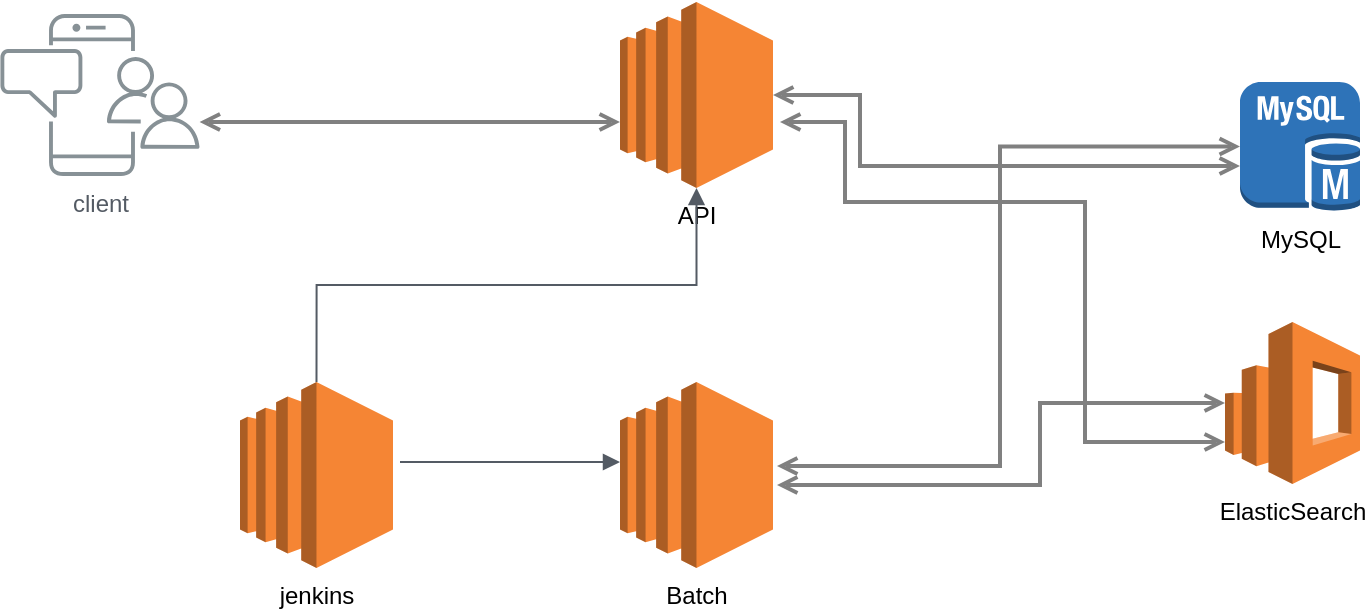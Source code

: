 <mxfile version="14.3.1" type="github">
  <diagram id="Ht1M8jgEwFfnCIfOTk4-" name="Page-1">
    <mxGraphModel dx="1038" dy="580" grid="1" gridSize="10" guides="1" tooltips="1" connect="1" arrows="1" fold="1" page="1" pageScale="1" pageWidth="1169" pageHeight="827" math="0" shadow="0">
      <root>
        <mxCell id="0" />
        <mxCell id="1" parent="0" />
        <mxCell id="UEzPUAAOIrF-is8g5C7q-127" style="edgeStyle=orthogonalEdgeStyle;rounded=0;orthogonalLoop=1;jettySize=auto;html=1;startArrow=open;startFill=0;endArrow=open;endFill=0;strokeWidth=2;strokeColor=#808080;" parent="1" source="UEzPUAAOIrF-is8g5C7q-110" target="NMDlXAVqQZm-_3zT6S_n-8" edge="1">
          <mxGeometry relative="1" as="geometry">
            <Array as="points">
              <mxPoint x="530" y="200" />
              <mxPoint x="530" y="200" />
            </Array>
            <mxPoint x="290" y="187" as="sourcePoint" />
            <mxPoint x="570" y="187" as="targetPoint" />
          </mxGeometry>
        </mxCell>
        <mxCell id="UEzPUAAOIrF-is8g5C7q-132" style="edgeStyle=orthogonalEdgeStyle;rounded=0;orthogonalLoop=1;jettySize=auto;html=1;startArrow=open;startFill=0;endArrow=open;endFill=0;strokeWidth=2;strokeColor=#808080;entryX=0;entryY=0.5;entryDx=0;entryDy=0;entryPerimeter=0;" parent="1" target="NMDlXAVqQZm-_3zT6S_n-5" edge="1">
          <mxGeometry relative="1" as="geometry">
            <Array as="points">
              <mxPoint x="770" y="372" />
              <mxPoint x="770" y="212" />
            </Array>
            <mxPoint x="658.5" y="372" as="sourcePoint" />
            <mxPoint x="800.5" y="280" as="targetPoint" />
          </mxGeometry>
        </mxCell>
        <mxCell id="UEzPUAAOIrF-is8g5C7q-133" style="edgeStyle=orthogonalEdgeStyle;rounded=0;orthogonalLoop=1;jettySize=auto;html=1;startArrow=open;startFill=0;endArrow=open;endFill=0;strokeWidth=2;strokeColor=#808080;entryX=0;entryY=0.5;entryDx=0;entryDy=0;entryPerimeter=0;" parent="1" target="NMDlXAVqQZm-_3zT6S_n-6" edge="1">
          <mxGeometry relative="1" as="geometry">
            <Array as="points">
              <mxPoint x="790" y="382" />
              <mxPoint x="790" y="341" />
            </Array>
            <mxPoint x="658.5" y="381.5" as="sourcePoint" />
            <mxPoint x="800.5" y="415.5" as="targetPoint" />
          </mxGeometry>
        </mxCell>
        <mxCell id="UEzPUAAOIrF-is8g5C7q-110" value="client" style="outlineConnect=0;gradientColor=none;fontColor=#545B64;strokeColor=none;fillColor=#879196;dashed=0;verticalLabelPosition=bottom;verticalAlign=top;align=center;html=1;fontSize=12;fontStyle=0;aspect=fixed;shape=mxgraph.aws4.illustration_notification;pointerEvents=1;labelBackgroundColor=#ffffff;" parent="1" vertex="1">
          <mxGeometry x="270" y="146" width="100" height="81" as="geometry" />
        </mxCell>
        <mxCell id="NMDlXAVqQZm-_3zT6S_n-5" value="MySQL" style="outlineConnect=0;dashed=0;verticalLabelPosition=bottom;verticalAlign=top;align=center;html=1;shape=mxgraph.aws3.mysql_db_instance;fillColor=#2E73B8;gradientColor=none;" vertex="1" parent="1">
          <mxGeometry x="890" y="180" width="60" height="64.5" as="geometry" />
        </mxCell>
        <mxCell id="NMDlXAVqQZm-_3zT6S_n-6" value="ElasticSearch" style="outlineConnect=0;dashed=0;verticalLabelPosition=bottom;verticalAlign=top;align=center;html=1;shape=mxgraph.aws3.elasticsearch_service;fillColor=#F58534;gradientColor=none;" vertex="1" parent="1">
          <mxGeometry x="882.5" y="300" width="67.5" height="81" as="geometry" />
        </mxCell>
        <mxCell id="NMDlXAVqQZm-_3zT6S_n-7" value="Batch" style="outlineConnect=0;dashed=0;verticalLabelPosition=bottom;verticalAlign=top;align=center;html=1;shape=mxgraph.aws3.ec2;fillColor=#F58534;gradientColor=none;" vertex="1" parent="1">
          <mxGeometry x="580" y="330" width="76.5" height="93" as="geometry" />
        </mxCell>
        <mxCell id="NMDlXAVqQZm-_3zT6S_n-8" value="API" style="outlineConnect=0;dashed=0;verticalLabelPosition=bottom;verticalAlign=top;align=center;html=1;shape=mxgraph.aws3.ec2;fillColor=#F58534;gradientColor=none;" vertex="1" parent="1">
          <mxGeometry x="580" y="140" width="76.5" height="93" as="geometry" />
        </mxCell>
        <mxCell id="NMDlXAVqQZm-_3zT6S_n-15" style="edgeStyle=orthogonalEdgeStyle;rounded=0;orthogonalLoop=1;jettySize=auto;html=1;startArrow=open;startFill=0;endArrow=open;endFill=0;strokeWidth=2;strokeColor=#808080;exitX=1;exitY=0.5;exitDx=0;exitDy=0;exitPerimeter=0;" edge="1" parent="1" source="NMDlXAVqQZm-_3zT6S_n-8">
          <mxGeometry relative="1" as="geometry">
            <Array as="points">
              <mxPoint x="700" y="187" />
              <mxPoint x="700" y="222" />
            </Array>
            <mxPoint x="668.5" y="382" as="sourcePoint" />
            <mxPoint x="890" y="222" as="targetPoint" />
          </mxGeometry>
        </mxCell>
        <mxCell id="NMDlXAVqQZm-_3zT6S_n-16" style="edgeStyle=orthogonalEdgeStyle;rounded=0;orthogonalLoop=1;jettySize=auto;html=1;startArrow=open;startFill=0;endArrow=open;endFill=0;strokeWidth=2;strokeColor=#808080;" edge="1" parent="1">
          <mxGeometry relative="1" as="geometry">
            <Array as="points">
              <mxPoint x="692.5" y="200" />
              <mxPoint x="692.5" y="240" />
              <mxPoint x="812.5" y="240" />
              <mxPoint x="812.5" y="360" />
            </Array>
            <mxPoint x="660" y="200" as="sourcePoint" />
            <mxPoint x="882.5" y="360" as="targetPoint" />
          </mxGeometry>
        </mxCell>
        <mxCell id="NMDlXAVqQZm-_3zT6S_n-18" value="jenkins" style="outlineConnect=0;dashed=0;verticalLabelPosition=bottom;verticalAlign=top;align=center;html=1;shape=mxgraph.aws3.ec2;fillColor=#F58534;gradientColor=none;" vertex="1" parent="1">
          <mxGeometry x="390" y="330" width="76.5" height="93" as="geometry" />
        </mxCell>
        <mxCell id="NMDlXAVqQZm-_3zT6S_n-20" value="" style="edgeStyle=orthogonalEdgeStyle;html=1;endArrow=block;elbow=vertical;startArrow=none;endFill=1;strokeColor=#545B64;rounded=0;exitX=0.5;exitY=0;exitDx=0;exitDy=0;exitPerimeter=0;" edge="1" parent="1" source="NMDlXAVqQZm-_3zT6S_n-18" target="NMDlXAVqQZm-_3zT6S_n-8">
          <mxGeometry width="100" relative="1" as="geometry">
            <mxPoint x="480" y="330" as="sourcePoint" />
            <mxPoint x="570" y="240" as="targetPoint" />
          </mxGeometry>
        </mxCell>
        <mxCell id="NMDlXAVqQZm-_3zT6S_n-21" value="" style="edgeStyle=orthogonalEdgeStyle;html=1;endArrow=block;elbow=vertical;startArrow=none;endFill=1;strokeColor=#545B64;rounded=0;" edge="1" parent="1">
          <mxGeometry width="100" relative="1" as="geometry">
            <mxPoint x="470" y="370" as="sourcePoint" />
            <mxPoint x="580" y="370" as="targetPoint" />
          </mxGeometry>
        </mxCell>
      </root>
    </mxGraphModel>
  </diagram>
</mxfile>
